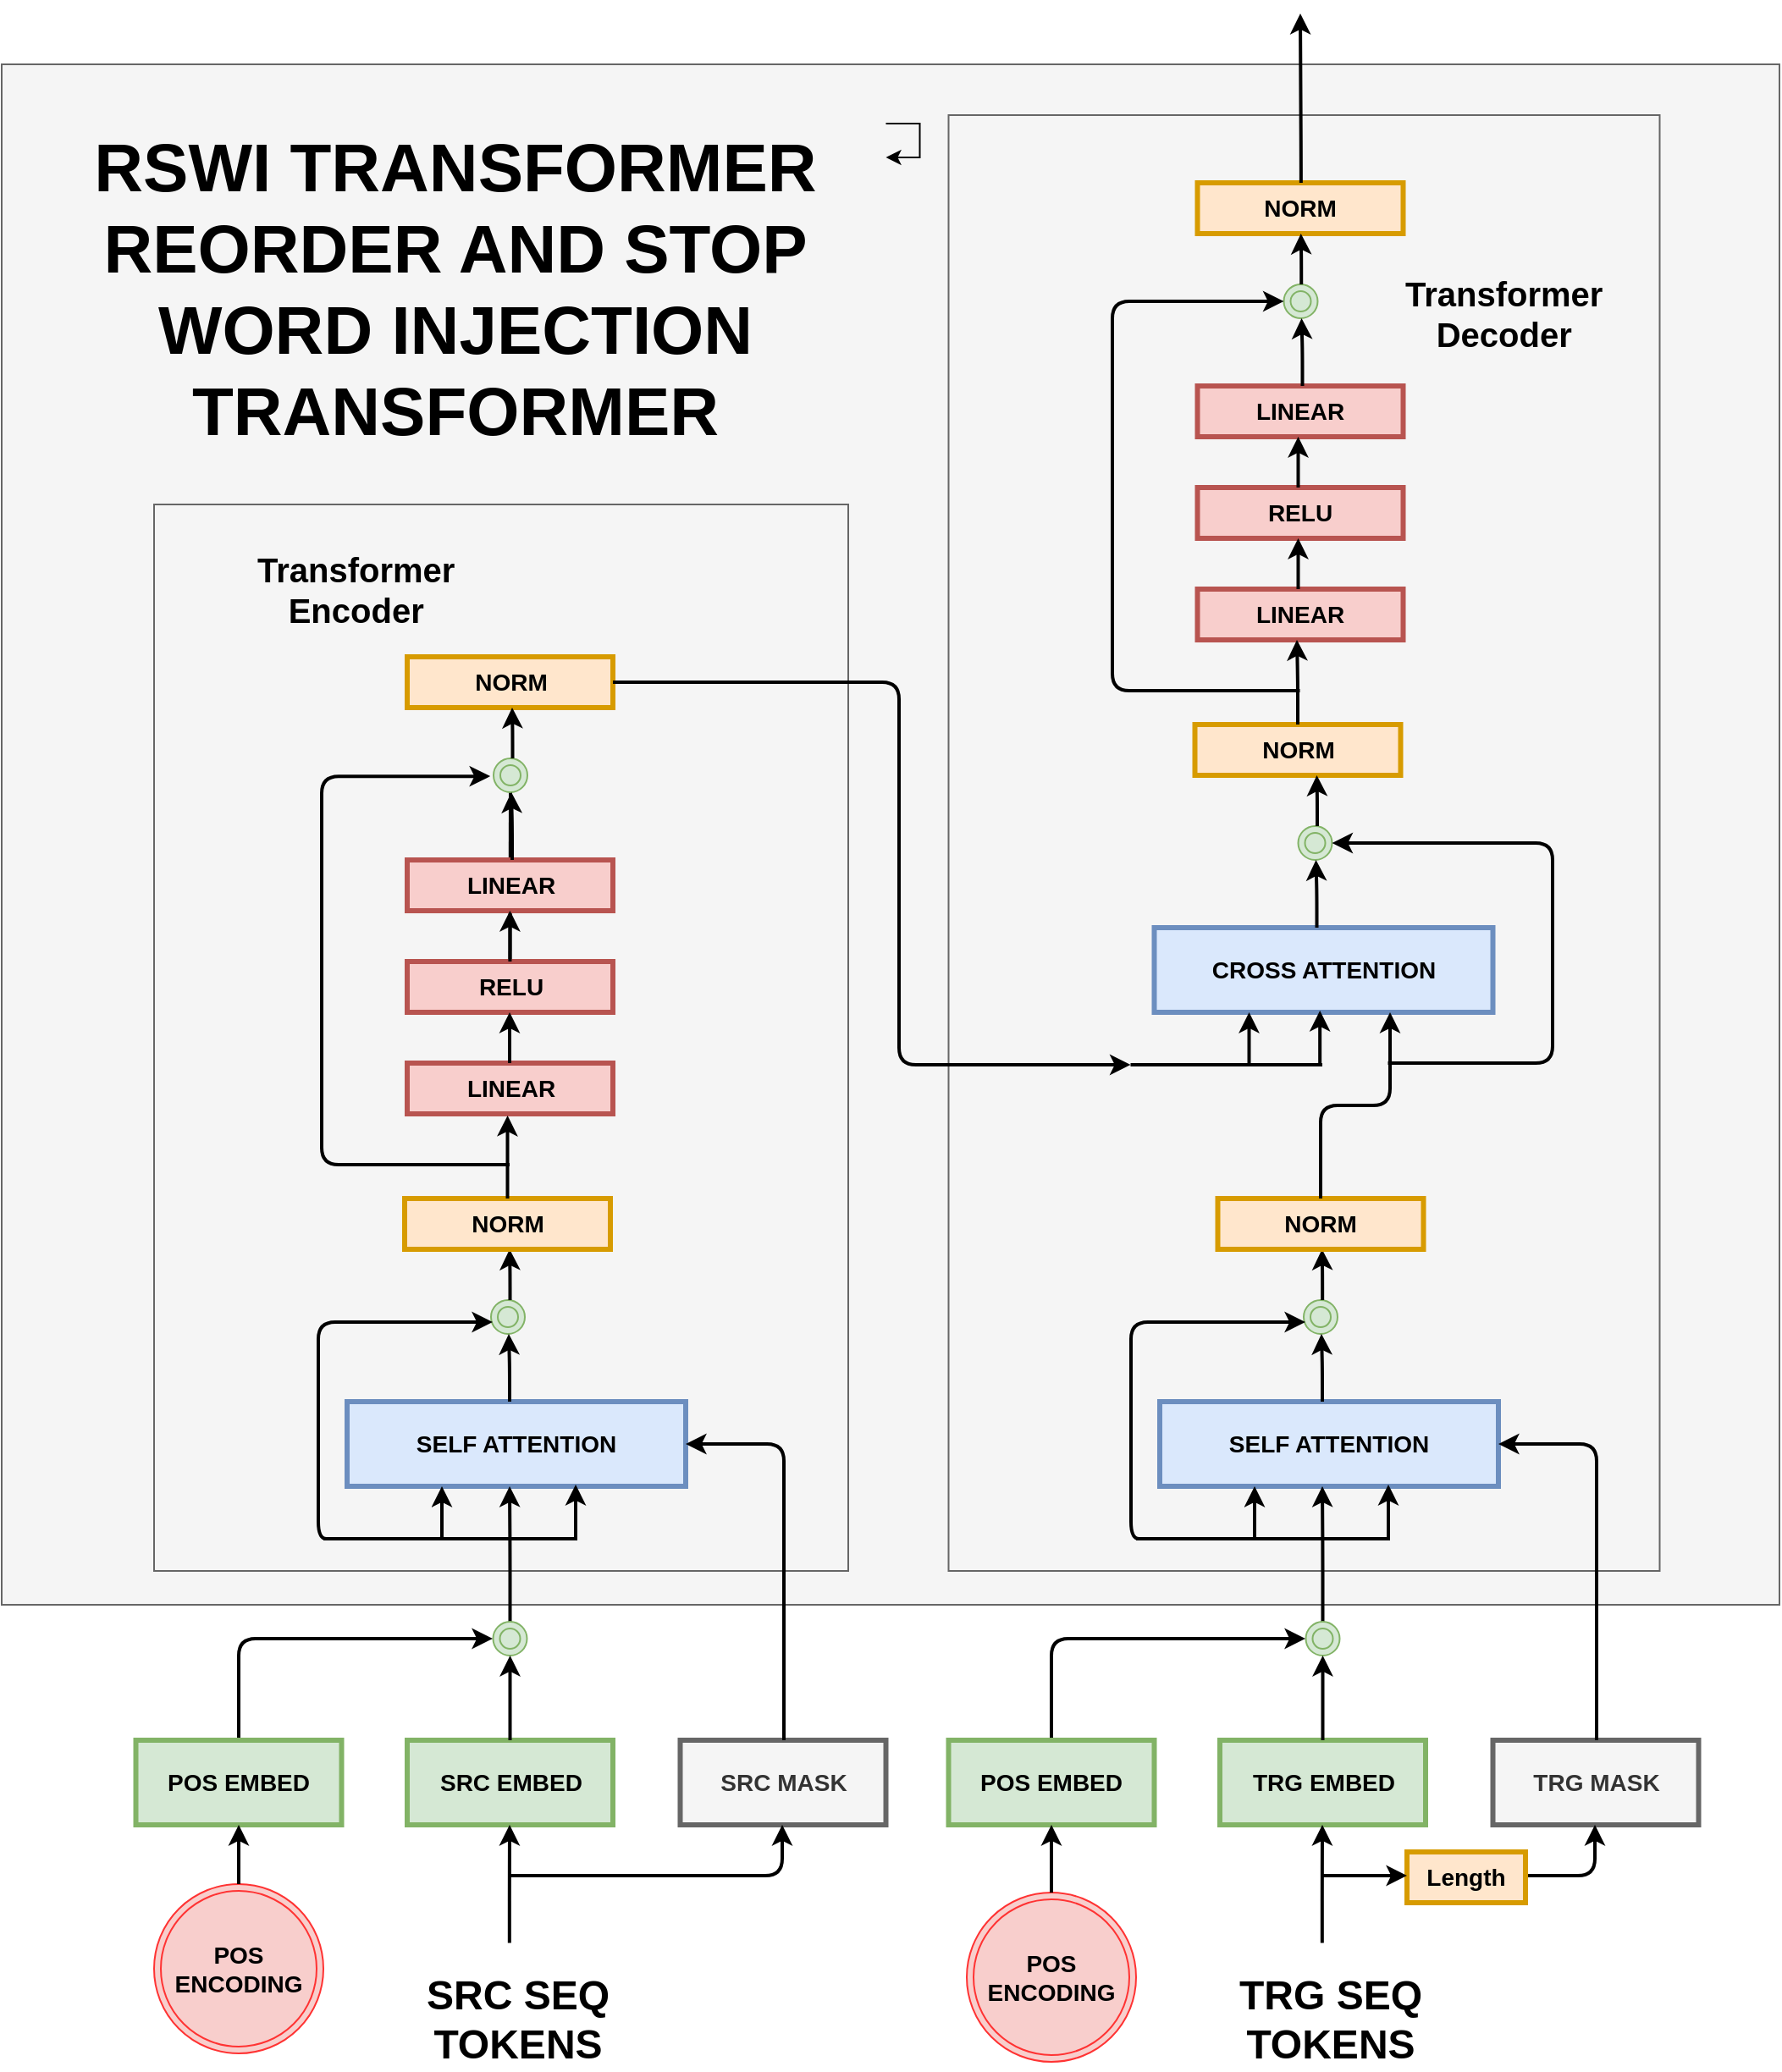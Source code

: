 <mxfile version="13.6.9" type="device"><diagram name="Page-1" id="c7558073-3199-34d8-9f00-42111426c3f3"><mxGraphModel dx="3566" dy="2595" grid="1" gridSize="10" guides="1" tooltips="1" connect="1" arrows="1" fold="1" page="1" pageScale="1" pageWidth="826" pageHeight="1169" background="#ffffff" math="0" shadow="0"><root><mxCell id="0"/><mxCell id="1" parent="0"/><mxCell id="fnHbUFEbTJJdYfk1mo75-1" value="" style="rounded=0;whiteSpace=wrap;html=1;strokeColor=#666666;fillColor=#f5f5f5;fontSize=14;fontColor=#333333;" vertex="1" parent="1"><mxGeometry x="-300" y="-20" width="1050" height="910" as="geometry"/></mxCell><mxCell id="eLVyTEBt74nQFlfoSMUA-251" value="" style="rounded=0;whiteSpace=wrap;html=1;strokeColor=#666666;fillColor=#f5f5f5;fontSize=14;fontColor=#333333;" parent="1" vertex="1"><mxGeometry x="259.25" y="10" width="420" height="860" as="geometry"/></mxCell><mxCell id="eLVyTEBt74nQFlfoSMUA-250" value="" style="rounded=0;whiteSpace=wrap;html=1;strokeColor=#666666;fillColor=#f5f5f5;fontSize=14;fontColor=#333333;" parent="1" vertex="1"><mxGeometry x="-210" y="240" width="410" height="630" as="geometry"/></mxCell><mxCell id="eLVyTEBt74nQFlfoSMUA-97" value="SRC EMBED" style="whiteSpace=wrap;align=center;verticalAlign=middle;fontStyle=1;strokeWidth=3;fontSize=14;fillColor=#d5e8d4;strokeColor=#82b366;" parent="1" vertex="1"><mxGeometry x="-60.5" y="970" width="121.5" height="50" as="geometry"/></mxCell><mxCell id="eLVyTEBt74nQFlfoSMUA-98" value="SELF ATTENTION" style="whiteSpace=wrap;align=center;verticalAlign=middle;fontStyle=1;strokeWidth=3;fillColor=#dae8fc;fontSize=14;strokeColor=#6c8ebf;" parent="1" vertex="1"><mxGeometry x="-96" y="770" width="200" height="50" as="geometry"/></mxCell><mxCell id="eLVyTEBt74nQFlfoSMUA-99" value="SRC MASK" style="whiteSpace=wrap;align=center;verticalAlign=middle;fontStyle=1;strokeWidth=3;fontSize=14;fillColor=#f5f5f5;strokeColor=#666666;fontColor=#333333;" parent="1" vertex="1"><mxGeometry x="100.75" y="970" width="121.5" height="50" as="geometry"/></mxCell><mxCell id="eLVyTEBt74nQFlfoSMUA-108" value="" style="edgeStyle=segmentEdgeStyle;endArrow=classic;html=1;strokeWidth=2;fontSize=14;entryX=1;entryY=0.5;entryDx=0;entryDy=0;" parent="1" target="eLVyTEBt74nQFlfoSMUA-98" edge="1"><mxGeometry width="50" height="50" relative="1" as="geometry"><mxPoint x="162" y="970" as="sourcePoint"/><mxPoint x="260" y="720" as="targetPoint"/><Array as="points"><mxPoint x="162" y="795"/></Array></mxGeometry></mxCell><mxCell id="eLVyTEBt74nQFlfoSMUA-109" value="" style="edgeStyle=elbowEdgeStyle;elbow=vertical;endArrow=classic;html=1;strokeWidth=2;fontSize=14;exitX=0.5;exitY=0;exitDx=0;exitDy=0;" parent="1" source="eLVyTEBt74nQFlfoSMUA-139" edge="1"><mxGeometry width="50" height="50" relative="1" as="geometry"><mxPoint x="0.25" y="900" as="sourcePoint"/><mxPoint y="820" as="targetPoint"/></mxGeometry></mxCell><mxCell id="eLVyTEBt74nQFlfoSMUA-111" value="" style="edgeStyle=elbowEdgeStyle;elbow=vertical;endArrow=classic;html=1;strokeWidth=2;fontSize=14;" parent="1" edge="1"><mxGeometry width="50" height="50" relative="1" as="geometry"><mxPoint x="-40" y="850" as="sourcePoint"/><mxPoint x="-40" y="820" as="targetPoint"/></mxGeometry></mxCell><mxCell id="eLVyTEBt74nQFlfoSMUA-112" value="" style="edgeStyle=elbowEdgeStyle;elbow=vertical;endArrow=classic;html=1;strokeWidth=2;fontSize=14;" parent="1" edge="1"><mxGeometry width="50" height="50" relative="1" as="geometry"><mxPoint x="39" y="850" as="sourcePoint"/><mxPoint x="39" y="819" as="targetPoint"/></mxGeometry></mxCell><mxCell id="eLVyTEBt74nQFlfoSMUA-115" value="" style="line;strokeWidth=2;html=1;fillColor=#FF99FF;fontSize=14;" parent="1" vertex="1"><mxGeometry x="-110" y="846" width="150" height="10" as="geometry"/></mxCell><mxCell id="eLVyTEBt74nQFlfoSMUA-117" value="" style="edgeStyle=elbowEdgeStyle;elbow=vertical;endArrow=classic;html=1;strokeWidth=2;fontSize=14;exitX=0.469;exitY=-0.343;exitDx=0;exitDy=0;exitPerimeter=0;" parent="1" source="eLVyTEBt74nQFlfoSMUA-122" edge="1"><mxGeometry width="50" height="50" relative="1" as="geometry"><mxPoint y="1070" as="sourcePoint"/><mxPoint y="1020" as="targetPoint"/><Array as="points"/></mxGeometry></mxCell><mxCell id="eLVyTEBt74nQFlfoSMUA-121" value="" style="edgeStyle=segmentEdgeStyle;endArrow=classic;html=1;strokeWidth=2;fontSize=14;" parent="1" edge="1"><mxGeometry width="50" height="50" relative="1" as="geometry"><mxPoint y="1050" as="sourcePoint"/><mxPoint x="161" y="1020" as="targetPoint"/><Array as="points"><mxPoint x="111" y="1050"/><mxPoint x="161" y="1050"/></Array></mxGeometry></mxCell><mxCell id="eLVyTEBt74nQFlfoSMUA-122" value="&lt;div style=&quot;text-align: center&quot;&gt;&lt;span style=&quot;font-size: 24px ; font-family: &amp;#34;helvetica&amp;#34; ; font-weight: 700&quot;&gt;SRC SEQ TOKENS&lt;/span&gt;&lt;/div&gt;" style="text;whiteSpace=wrap;html=1;fontSize=14;" parent="1" vertex="1"><mxGeometry x="-62" y="1100" width="132" height="30" as="geometry"/></mxCell><mxCell id="eLVyTEBt74nQFlfoSMUA-137" value="&lt;b&gt;POS&lt;br&gt;ENCODING&lt;/b&gt;" style="ellipse;shape=doubleEllipse;whiteSpace=wrap;html=1;aspect=fixed;fillColor=#f8cecc;fontSize=14;strokeColor=#FF3333;" parent="1" vertex="1"><mxGeometry x="-210" y="1055" width="100" height="100" as="geometry"/></mxCell><mxCell id="eLVyTEBt74nQFlfoSMUA-139" value="" style="ellipse;shape=doubleEllipse;whiteSpace=wrap;html=1;aspect=fixed;fillColor=#d5e8d4;fontSize=14;strokeColor=#82b366;" parent="1" vertex="1"><mxGeometry x="-9.75" y="900" width="20" height="20" as="geometry"/></mxCell><mxCell id="eLVyTEBt74nQFlfoSMUA-140" value="" style="edgeStyle=elbowEdgeStyle;elbow=vertical;endArrow=classic;html=1;strokeWidth=2;fontSize=14;exitX=0.5;exitY=0;exitDx=0;exitDy=0;" parent="1" source="eLVyTEBt74nQFlfoSMUA-97" target="eLVyTEBt74nQFlfoSMUA-139" edge="1"><mxGeometry width="50" height="50" relative="1" as="geometry"><mxPoint x="0.25" y="970" as="sourcePoint"/><mxPoint y="820" as="targetPoint"/></mxGeometry></mxCell><mxCell id="eLVyTEBt74nQFlfoSMUA-141" value="" style="edgeStyle=segmentEdgeStyle;endArrow=classic;html=1;strokeWidth=2;fontSize=14;exitX=0.5;exitY=0;exitDx=0;exitDy=0;" parent="1" source="eLVyTEBt74nQFlfoSMUA-216" edge="1"><mxGeometry width="50" height="50" relative="1" as="geometry"><mxPoint x="-180" y="920" as="sourcePoint"/><mxPoint x="-10" y="910" as="targetPoint"/><Array as="points"><mxPoint x="-160" y="910"/></Array></mxGeometry></mxCell><mxCell id="eLVyTEBt74nQFlfoSMUA-152" value="" style="ellipse;shape=doubleEllipse;whiteSpace=wrap;html=1;aspect=fixed;fillColor=#d5e8d4;fontSize=14;strokeColor=#82b366;" parent="1" vertex="1"><mxGeometry x="-11" y="710" width="20" height="20" as="geometry"/></mxCell><mxCell id="eLVyTEBt74nQFlfoSMUA-153" value="" style="edgeStyle=elbowEdgeStyle;elbow=vertical;endArrow=classic;html=1;strokeWidth=2;fontSize=14;exitX=0.5;exitY=0;exitDx=0;exitDy=0;" parent="1" edge="1"><mxGeometry width="50" height="50" relative="1" as="geometry"><mxPoint x="0.25" y="710" as="sourcePoint"/><mxPoint y="680" as="targetPoint"/></mxGeometry></mxCell><mxCell id="eLVyTEBt74nQFlfoSMUA-154" value="" style="edgeStyle=elbowEdgeStyle;elbow=vertical;endArrow=classic;html=1;strokeWidth=2;fontSize=14;" parent="1" edge="1"><mxGeometry width="50" height="50" relative="1" as="geometry"><mxPoint y="770" as="sourcePoint"/><mxPoint x="-0.5" y="730" as="targetPoint"/></mxGeometry></mxCell><mxCell id="eLVyTEBt74nQFlfoSMUA-155" value="NORM" style="whiteSpace=wrap;align=center;verticalAlign=middle;fontStyle=1;strokeWidth=3;fontSize=14;fillColor=#ffe6cc;strokeColor=#d79b00;" parent="1" vertex="1"><mxGeometry x="-62" y="650" width="121.5" height="30" as="geometry"/></mxCell><mxCell id="eLVyTEBt74nQFlfoSMUA-157" value="" style="edgeStyle=segmentEdgeStyle;endArrow=classic;html=1;strokeWidth=2;fontSize=14;exitX=0.044;exitY=0.3;exitDx=0;exitDy=0;exitPerimeter=0;" parent="1" edge="1"><mxGeometry width="50" height="50" relative="1" as="geometry"><mxPoint x="-103.4" y="851" as="sourcePoint"/><mxPoint x="-10" y="723" as="targetPoint"/><Array as="points"><mxPoint x="-113" y="723"/></Array></mxGeometry></mxCell><mxCell id="eLVyTEBt74nQFlfoSMUA-228" value="" style="edgeStyle=orthogonalEdgeStyle;curved=1;orthogonalLoop=1;jettySize=auto;html=1;endArrow=none;endFill=0;strokeWidth=2;fontSize=14;" parent="1" source="eLVyTEBt74nQFlfoSMUA-158" target="eLVyTEBt74nQFlfoSMUA-163" edge="1"><mxGeometry relative="1" as="geometry"/></mxCell><mxCell id="eLVyTEBt74nQFlfoSMUA-158" value="RELU" style="whiteSpace=wrap;align=center;verticalAlign=middle;fontStyle=1;strokeWidth=3;fontSize=14;fillColor=#f8cecc;strokeColor=#b85450;" parent="1" vertex="1"><mxGeometry x="-60.5" y="510" width="121.5" height="30" as="geometry"/></mxCell><mxCell id="eLVyTEBt74nQFlfoSMUA-159" value="LINEAR" style="whiteSpace=wrap;align=center;verticalAlign=middle;fontStyle=1;strokeWidth=3;fontSize=14;fillColor=#f8cecc;strokeColor=#b85450;" parent="1" vertex="1"><mxGeometry x="-60.5" y="450" width="121.5" height="30" as="geometry"/></mxCell><mxCell id="eLVyTEBt74nQFlfoSMUA-160" value="NORM" style="whiteSpace=wrap;align=center;verticalAlign=middle;fontStyle=1;strokeWidth=3;fontSize=14;fillColor=#ffe6cc;strokeColor=#d79b00;" parent="1" vertex="1"><mxGeometry x="-60.5" y="330" width="121.5" height="30" as="geometry"/></mxCell><mxCell id="eLVyTEBt74nQFlfoSMUA-163" value="" style="ellipse;shape=doubleEllipse;whiteSpace=wrap;html=1;aspect=fixed;fillColor=#d5e8d4;fontSize=14;strokeColor=#82b366;" parent="1" vertex="1"><mxGeometry x="-9.5" y="390" width="20" height="20" as="geometry"/></mxCell><mxCell id="eLVyTEBt74nQFlfoSMUA-164" value="" style="edgeStyle=elbowEdgeStyle;elbow=vertical;endArrow=classic;html=1;strokeWidth=2;fontSize=14;exitX=0.5;exitY=0;exitDx=0;exitDy=0;" parent="1" edge="1"><mxGeometry width="50" height="50" relative="1" as="geometry"><mxPoint x="1.75" y="390" as="sourcePoint"/><mxPoint x="1.5" y="360" as="targetPoint"/></mxGeometry></mxCell><mxCell id="eLVyTEBt74nQFlfoSMUA-165" value="" style="edgeStyle=elbowEdgeStyle;elbow=vertical;endArrow=classic;html=1;strokeWidth=2;fontSize=14;" parent="1" edge="1"><mxGeometry width="50" height="50" relative="1" as="geometry"><mxPoint x="1.5" y="450" as="sourcePoint"/><mxPoint x="1" y="410" as="targetPoint"/></mxGeometry></mxCell><mxCell id="eLVyTEBt74nQFlfoSMUA-166" value="" style="edgeStyle=segmentEdgeStyle;endArrow=classic;html=1;strokeWidth=2;fontSize=14;entryX=-0.097;entryY=0.528;entryDx=0;entryDy=0;entryPerimeter=0;" parent="1" target="eLVyTEBt74nQFlfoSMUA-163" edge="1"><mxGeometry width="50" height="50" relative="1" as="geometry"><mxPoint y="630" as="sourcePoint"/><mxPoint x="-30" y="400" as="targetPoint"/><Array as="points"><mxPoint x="-111" y="630"/><mxPoint x="-111" y="401"/></Array></mxGeometry></mxCell><mxCell id="eLVyTEBt74nQFlfoSMUA-167" value="LINEAR" style="whiteSpace=wrap;align=center;verticalAlign=middle;fontStyle=1;strokeWidth=3;fontSize=14;fillColor=#f8cecc;strokeColor=#b85450;" parent="1" vertex="1"><mxGeometry x="-60.5" y="570" width="121.5" height="30" as="geometry"/></mxCell><mxCell id="eLVyTEBt74nQFlfoSMUA-168" value="" style="edgeStyle=elbowEdgeStyle;elbow=vertical;endArrow=classic;html=1;strokeWidth=2;fontSize=14;exitX=0.5;exitY=0;exitDx=0;exitDy=0;entryX=0.488;entryY=1.032;entryDx=0;entryDy=0;entryPerimeter=0;" parent="1" source="eLVyTEBt74nQFlfoSMUA-155" target="eLVyTEBt74nQFlfoSMUA-167" edge="1"><mxGeometry width="50" height="50" relative="1" as="geometry"><mxPoint x="-1.25" y="640" as="sourcePoint"/><mxPoint x="-1.75" y="600" as="targetPoint"/><Array as="points"><mxPoint x="-2" y="610"/></Array></mxGeometry></mxCell><mxCell id="eLVyTEBt74nQFlfoSMUA-169" value="TRG EMBED" style="whiteSpace=wrap;align=center;verticalAlign=middle;fontStyle=1;strokeWidth=3;fontSize=14;fillColor=#d5e8d4;strokeColor=#82b366;" parent="1" vertex="1"><mxGeometry x="419.5" y="970" width="121.5" height="50" as="geometry"/></mxCell><mxCell id="eLVyTEBt74nQFlfoSMUA-170" value="SELF ATTENTION" style="whiteSpace=wrap;align=center;verticalAlign=middle;fontStyle=1;strokeWidth=3;fillColor=#dae8fc;fontSize=14;strokeColor=#6c8ebf;" parent="1" vertex="1"><mxGeometry x="384" y="770" width="200" height="50" as="geometry"/></mxCell><mxCell id="eLVyTEBt74nQFlfoSMUA-171" value="TRG MASK" style="whiteSpace=wrap;align=center;verticalAlign=middle;fontStyle=1;strokeWidth=3;fontSize=14;fillColor=#f5f5f5;strokeColor=#666666;fontColor=#333333;" parent="1" vertex="1"><mxGeometry x="580.75" y="970" width="121.5" height="50" as="geometry"/></mxCell><mxCell id="eLVyTEBt74nQFlfoSMUA-172" value="" style="edgeStyle=segmentEdgeStyle;endArrow=classic;html=1;strokeWidth=2;fontSize=14;entryX=1;entryY=0.5;entryDx=0;entryDy=0;" parent="1" target="eLVyTEBt74nQFlfoSMUA-170" edge="1"><mxGeometry width="50" height="50" relative="1" as="geometry"><mxPoint x="642" y="970" as="sourcePoint"/><mxPoint x="740" y="720" as="targetPoint"/><Array as="points"><mxPoint x="642" y="795"/></Array></mxGeometry></mxCell><mxCell id="eLVyTEBt74nQFlfoSMUA-173" value="" style="edgeStyle=elbowEdgeStyle;elbow=vertical;endArrow=classic;html=1;strokeWidth=2;fontSize=14;exitX=0.5;exitY=0;exitDx=0;exitDy=0;" parent="1" source="eLVyTEBt74nQFlfoSMUA-181" edge="1"><mxGeometry width="50" height="50" relative="1" as="geometry"><mxPoint x="480.25" y="900" as="sourcePoint"/><mxPoint x="480" y="820.0" as="targetPoint"/></mxGeometry></mxCell><mxCell id="eLVyTEBt74nQFlfoSMUA-174" value="" style="edgeStyle=elbowEdgeStyle;elbow=vertical;endArrow=classic;html=1;strokeWidth=2;fontSize=14;" parent="1" edge="1"><mxGeometry width="50" height="50" relative="1" as="geometry"><mxPoint x="440" y="850.0" as="sourcePoint"/><mxPoint x="440" y="820.0" as="targetPoint"/></mxGeometry></mxCell><mxCell id="eLVyTEBt74nQFlfoSMUA-175" value="" style="edgeStyle=elbowEdgeStyle;elbow=vertical;endArrow=classic;html=1;strokeWidth=2;fontSize=14;" parent="1" edge="1"><mxGeometry width="50" height="50" relative="1" as="geometry"><mxPoint x="519" y="850.0" as="sourcePoint"/><mxPoint x="519" y="819.0" as="targetPoint"/></mxGeometry></mxCell><mxCell id="eLVyTEBt74nQFlfoSMUA-176" value="" style="line;strokeWidth=2;html=1;fillColor=#FF99FF;fontSize=14;" parent="1" vertex="1"><mxGeometry x="370" y="846" width="150" height="10" as="geometry"/></mxCell><mxCell id="eLVyTEBt74nQFlfoSMUA-177" value="" style="edgeStyle=elbowEdgeStyle;elbow=vertical;endArrow=classic;html=1;strokeWidth=2;fontSize=14;exitX=0.469;exitY=-0.343;exitDx=0;exitDy=0;exitPerimeter=0;" parent="1" source="eLVyTEBt74nQFlfoSMUA-179" edge="1"><mxGeometry width="50" height="50" relative="1" as="geometry"><mxPoint x="480" y="1070" as="sourcePoint"/><mxPoint x="480" y="1020" as="targetPoint"/><Array as="points"/></mxGeometry></mxCell><mxCell id="eLVyTEBt74nQFlfoSMUA-178" value="" style="edgeStyle=segmentEdgeStyle;endArrow=classic;html=1;strokeWidth=2;fontSize=14;" parent="1" source="eLVyTEBt74nQFlfoSMUA-125" edge="1"><mxGeometry width="50" height="50" relative="1" as="geometry"><mxPoint x="480" y="1050" as="sourcePoint"/><mxPoint x="641" y="1020" as="targetPoint"/><Array as="points"><mxPoint x="591" y="1050"/><mxPoint x="641" y="1050"/></Array></mxGeometry></mxCell><mxCell id="eLVyTEBt74nQFlfoSMUA-179" value="&lt;div style=&quot;text-align: center&quot;&gt;&lt;span style=&quot;font-size: 24px ; font-family: &amp;#34;helvetica&amp;#34; ; font-weight: 700&quot;&gt;TRG SEQ TOKENS&lt;/span&gt;&lt;/div&gt;" style="text;whiteSpace=wrap;html=1;fontSize=14;" parent="1" vertex="1"><mxGeometry x="418" y="1100" width="132" height="30" as="geometry"/></mxCell><mxCell id="eLVyTEBt74nQFlfoSMUA-180" value="&lt;b&gt;POS&lt;br&gt;ENCODING&lt;/b&gt;" style="ellipse;shape=doubleEllipse;whiteSpace=wrap;html=1;aspect=fixed;fillColor=#f8cecc;fontSize=14;strokeColor=#FF3333;" parent="1" vertex="1"><mxGeometry x="270" y="1060" width="100" height="100" as="geometry"/></mxCell><mxCell id="eLVyTEBt74nQFlfoSMUA-181" value="" style="ellipse;shape=doubleEllipse;whiteSpace=wrap;html=1;aspect=fixed;fillColor=#d5e8d4;fontSize=14;strokeColor=#82b366;" parent="1" vertex="1"><mxGeometry x="470.25" y="900" width="20" height="20" as="geometry"/></mxCell><mxCell id="eLVyTEBt74nQFlfoSMUA-182" value="" style="edgeStyle=elbowEdgeStyle;elbow=vertical;endArrow=classic;html=1;strokeWidth=2;fontSize=14;exitX=0.5;exitY=0;exitDx=0;exitDy=0;" parent="1" source="eLVyTEBt74nQFlfoSMUA-169" target="eLVyTEBt74nQFlfoSMUA-181" edge="1"><mxGeometry width="50" height="50" relative="1" as="geometry"><mxPoint x="480.25" y="970" as="sourcePoint"/><mxPoint x="480" y="820" as="targetPoint"/></mxGeometry></mxCell><mxCell id="eLVyTEBt74nQFlfoSMUA-183" value="" style="edgeStyle=segmentEdgeStyle;endArrow=classic;html=1;strokeWidth=2;fontSize=14;exitX=0.5;exitY=0;exitDx=0;exitDy=0;" parent="1" source="eLVyTEBt74nQFlfoSMUA-214" edge="1"><mxGeometry width="50" height="50" relative="1" as="geometry"><mxPoint x="300" y="920" as="sourcePoint"/><mxPoint x="470" y="910.0" as="targetPoint"/><Array as="points"><mxPoint x="320" y="910"/></Array></mxGeometry></mxCell><mxCell id="eLVyTEBt74nQFlfoSMUA-184" value="" style="ellipse;shape=doubleEllipse;whiteSpace=wrap;html=1;aspect=fixed;fillColor=#d5e8d4;fontSize=14;strokeColor=#82b366;" parent="1" vertex="1"><mxGeometry x="469" y="710" width="20" height="20" as="geometry"/></mxCell><mxCell id="eLVyTEBt74nQFlfoSMUA-185" value="" style="edgeStyle=elbowEdgeStyle;elbow=vertical;endArrow=classic;html=1;strokeWidth=2;fontSize=14;exitX=0.5;exitY=0;exitDx=0;exitDy=0;" parent="1" edge="1"><mxGeometry width="50" height="50" relative="1" as="geometry"><mxPoint x="480.08" y="710.0" as="sourcePoint"/><mxPoint x="479.83" y="680.0" as="targetPoint"/></mxGeometry></mxCell><mxCell id="eLVyTEBt74nQFlfoSMUA-186" value="" style="edgeStyle=elbowEdgeStyle;elbow=vertical;endArrow=classic;html=1;strokeWidth=2;fontSize=14;" parent="1" edge="1"><mxGeometry width="50" height="50" relative="1" as="geometry"><mxPoint x="480" y="770.0" as="sourcePoint"/><mxPoint x="479.5" y="730.0" as="targetPoint"/></mxGeometry></mxCell><mxCell id="eLVyTEBt74nQFlfoSMUA-187" value="NORM" style="whiteSpace=wrap;align=center;verticalAlign=middle;fontStyle=1;strokeWidth=3;fontSize=14;fillColor=#ffe6cc;strokeColor=#d79b00;" parent="1" vertex="1"><mxGeometry x="404.75" y="370" width="121.5" height="30" as="geometry"/></mxCell><mxCell id="eLVyTEBt74nQFlfoSMUA-188" value="" style="edgeStyle=segmentEdgeStyle;endArrow=classic;html=1;strokeWidth=2;fontSize=14;exitX=0.044;exitY=0.3;exitDx=0;exitDy=0;exitPerimeter=0;" parent="1" edge="1"><mxGeometry width="50" height="50" relative="1" as="geometry"><mxPoint x="376.6" y="851" as="sourcePoint"/><mxPoint x="470" y="723" as="targetPoint"/><Array as="points"><mxPoint x="367" y="723"/></Array></mxGeometry></mxCell><mxCell id="eLVyTEBt74nQFlfoSMUA-189" value="RELU" style="whiteSpace=wrap;align=center;verticalAlign=middle;fontStyle=1;strokeWidth=3;fontSize=14;fillColor=#f8cecc;strokeColor=#b85450;" parent="1" vertex="1"><mxGeometry x="406.25" y="230" width="121.5" height="30" as="geometry"/></mxCell><mxCell id="eLVyTEBt74nQFlfoSMUA-190" value="LINEAR" style="whiteSpace=wrap;align=center;verticalAlign=middle;fontStyle=1;strokeWidth=3;fontSize=14;fillColor=#f8cecc;strokeColor=#b85450;" parent="1" vertex="1"><mxGeometry x="406.25" y="170" width="121.5" height="30" as="geometry"/></mxCell><mxCell id="eLVyTEBt74nQFlfoSMUA-191" value="NORM" style="whiteSpace=wrap;align=center;verticalAlign=middle;fontStyle=1;strokeWidth=3;fontSize=14;fillColor=#ffe6cc;strokeColor=#d79b00;" parent="1" vertex="1"><mxGeometry x="406.25" y="50" width="121.5" height="30" as="geometry"/></mxCell><mxCell id="eLVyTEBt74nQFlfoSMUA-192" value="" style="ellipse;shape=doubleEllipse;whiteSpace=wrap;html=1;aspect=fixed;fillColor=#d5e8d4;fontSize=14;strokeColor=#82b366;" parent="1" vertex="1"><mxGeometry x="457.25" y="110" width="20" height="20" as="geometry"/></mxCell><mxCell id="eLVyTEBt74nQFlfoSMUA-193" value="" style="edgeStyle=elbowEdgeStyle;elbow=vertical;endArrow=classic;html=1;strokeWidth=2;fontSize=14;exitX=0.5;exitY=0;exitDx=0;exitDy=0;" parent="1" edge="1"><mxGeometry width="50" height="50" relative="1" as="geometry"><mxPoint x="467.61" y="110.0" as="sourcePoint"/><mxPoint x="467.36" y="80.0" as="targetPoint"/><Array as="points"><mxPoint x="472" y="95"/></Array></mxGeometry></mxCell><mxCell id="eLVyTEBt74nQFlfoSMUA-194" value="" style="edgeStyle=elbowEdgeStyle;elbow=vertical;endArrow=classic;html=1;strokeWidth=2;fontSize=14;" parent="1" edge="1"><mxGeometry width="50" height="50" relative="1" as="geometry"><mxPoint x="468.25" y="170.0" as="sourcePoint"/><mxPoint x="467.75" y="130.0" as="targetPoint"/></mxGeometry></mxCell><mxCell id="eLVyTEBt74nQFlfoSMUA-195" value="" style="edgeStyle=segmentEdgeStyle;endArrow=classic;html=1;strokeWidth=2;fontSize=14;entryX=0;entryY=0.5;entryDx=0;entryDy=0;" parent="1" target="eLVyTEBt74nQFlfoSMUA-192" edge="1"><mxGeometry width="50" height="50" relative="1" as="geometry"><mxPoint x="466.75" y="350.0" as="sourcePoint"/><mxPoint x="455" y="120" as="targetPoint"/><Array as="points"><mxPoint x="356" y="350"/><mxPoint x="356" y="120"/></Array></mxGeometry></mxCell><mxCell id="eLVyTEBt74nQFlfoSMUA-196" value="LINEAR" style="whiteSpace=wrap;align=center;verticalAlign=middle;fontStyle=1;strokeWidth=3;fontSize=14;fillColor=#f8cecc;strokeColor=#b85450;" parent="1" vertex="1"><mxGeometry x="406.25" y="290" width="121.5" height="30" as="geometry"/></mxCell><mxCell id="eLVyTEBt74nQFlfoSMUA-197" value="" style="edgeStyle=elbowEdgeStyle;elbow=vertical;endArrow=classic;html=1;strokeWidth=2;fontSize=14;exitX=0.5;exitY=0;exitDx=0;exitDy=0;" parent="1" source="eLVyTEBt74nQFlfoSMUA-187" edge="1"><mxGeometry width="50" height="50" relative="1" as="geometry"><mxPoint x="465.5" y="360" as="sourcePoint"/><mxPoint x="465" y="320.0" as="targetPoint"/></mxGeometry></mxCell><mxCell id="eLVyTEBt74nQFlfoSMUA-125" value="Length" style="whiteSpace=wrap;align=center;verticalAlign=middle;fontStyle=1;strokeWidth=3;fontSize=14;fillColor=#ffe6cc;strokeColor=#d79b00;" parent="1" vertex="1"><mxGeometry x="530" y="1036" width="70" height="30" as="geometry"/></mxCell><mxCell id="eLVyTEBt74nQFlfoSMUA-198" value="" style="edgeStyle=segmentEdgeStyle;endArrow=classic;html=1;strokeWidth=2;fontSize=14;" parent="1" target="eLVyTEBt74nQFlfoSMUA-125" edge="1"><mxGeometry width="50" height="50" relative="1" as="geometry"><mxPoint x="480" y="1050" as="sourcePoint"/><mxPoint x="641" y="1020" as="targetPoint"/><Array as="points"/></mxGeometry></mxCell><mxCell id="eLVyTEBt74nQFlfoSMUA-199" value="CROSS ATTENTION" style="whiteSpace=wrap;align=center;verticalAlign=middle;fontStyle=1;strokeWidth=3;fillColor=#dae8fc;fontSize=14;strokeColor=#6c8ebf;" parent="1" vertex="1"><mxGeometry x="380.75" y="490" width="200" height="50" as="geometry"/></mxCell><mxCell id="eLVyTEBt74nQFlfoSMUA-200" value="" style="edgeStyle=elbowEdgeStyle;elbow=vertical;endArrow=classic;html=1;strokeWidth=2;fontSize=14;" parent="1" edge="1"><mxGeometry width="50" height="50" relative="1" as="geometry"><mxPoint x="436.75" y="570.0" as="sourcePoint"/><mxPoint x="436.75" y="540.0" as="targetPoint"/></mxGeometry></mxCell><mxCell id="eLVyTEBt74nQFlfoSMUA-201" value="" style="edgeStyle=elbowEdgeStyle;elbow=vertical;endArrow=classic;html=1;strokeWidth=2;fontSize=14;" parent="1" edge="1"><mxGeometry width="50" height="50" relative="1" as="geometry"><mxPoint x="478.58" y="570.0" as="sourcePoint"/><mxPoint x="478.58" y="539.0" as="targetPoint"/></mxGeometry></mxCell><mxCell id="eLVyTEBt74nQFlfoSMUA-202" value="" style="line;strokeWidth=2;html=1;fillColor=#FF99FF;fontSize=14;" parent="1" vertex="1"><mxGeometry x="366.75" y="566" width="113.25" height="10" as="geometry"/></mxCell><mxCell id="eLVyTEBt74nQFlfoSMUA-203" value="" style="ellipse;shape=doubleEllipse;whiteSpace=wrap;html=1;aspect=fixed;fillColor=#d5e8d4;fontSize=14;strokeColor=#82b366;" parent="1" vertex="1"><mxGeometry x="465.75" y="430" width="20" height="20" as="geometry"/></mxCell><mxCell id="eLVyTEBt74nQFlfoSMUA-204" value="" style="edgeStyle=elbowEdgeStyle;elbow=vertical;endArrow=classic;html=1;strokeWidth=2;fontSize=14;exitX=0.5;exitY=0;exitDx=0;exitDy=0;" parent="1" edge="1"><mxGeometry width="50" height="50" relative="1" as="geometry"><mxPoint x="477" y="430.0" as="sourcePoint"/><mxPoint x="476.75" y="400.0" as="targetPoint"/></mxGeometry></mxCell><mxCell id="eLVyTEBt74nQFlfoSMUA-205" value="" style="edgeStyle=elbowEdgeStyle;elbow=vertical;endArrow=classic;html=1;strokeWidth=2;fontSize=14;" parent="1" edge="1"><mxGeometry width="50" height="50" relative="1" as="geometry"><mxPoint x="476.75" y="490.0" as="sourcePoint"/><mxPoint x="476.25" y="450.0" as="targetPoint"/></mxGeometry></mxCell><mxCell id="eLVyTEBt74nQFlfoSMUA-206" value="" style="edgeStyle=segmentEdgeStyle;endArrow=classic;html=1;strokeWidth=2;fontSize=14;entryX=1;entryY=0.5;entryDx=0;entryDy=0;" parent="1" target="eLVyTEBt74nQFlfoSMUA-203" edge="1"><mxGeometry width="50" height="50" relative="1" as="geometry"><mxPoint x="518.75" y="570" as="sourcePoint"/><mxPoint x="485.75" y="430" as="targetPoint"/><Array as="points"><mxPoint x="616" y="570"/><mxPoint x="616" y="440"/></Array></mxGeometry></mxCell><mxCell id="eLVyTEBt74nQFlfoSMUA-209" value="NORM" style="whiteSpace=wrap;align=center;verticalAlign=middle;fontStyle=1;strokeWidth=3;fontSize=14;fillColor=#ffe6cc;strokeColor=#d79b00;" parent="1" vertex="1"><mxGeometry x="418.25" y="650" width="121.5" height="30" as="geometry"/></mxCell><mxCell id="eLVyTEBt74nQFlfoSMUA-212" value="" style="edgeStyle=elbowEdgeStyle;elbow=vertical;endArrow=classic;html=1;strokeWidth=2;fontSize=14;exitX=0.5;exitY=0;exitDx=0;exitDy=0;" parent="1" source="eLVyTEBt74nQFlfoSMUA-209" edge="1"><mxGeometry width="50" height="50" relative="1" as="geometry"><mxPoint x="510" y="640" as="sourcePoint"/><mxPoint x="520" y="540" as="targetPoint"/></mxGeometry></mxCell><mxCell id="eLVyTEBt74nQFlfoSMUA-213" value="" style="edgeStyle=elbowEdgeStyle;elbow=horizontal;endArrow=classic;html=1;strokeWidth=2;fontSize=14;entryX=0;entryY=0.5;entryDx=0;entryDy=0;entryPerimeter=0;exitX=1;exitY=0.5;exitDx=0;exitDy=0;" parent="1" source="eLVyTEBt74nQFlfoSMUA-160" target="eLVyTEBt74nQFlfoSMUA-202" edge="1"><mxGeometry width="50" height="50" relative="1" as="geometry"><mxPoint y="320" as="sourcePoint"/><mxPoint x="340" y="540" as="targetPoint"/><Array as="points"><mxPoint x="230" y="460"/><mxPoint x="200" y="440"/><mxPoint x="210" y="170"/></Array></mxGeometry></mxCell><mxCell id="eLVyTEBt74nQFlfoSMUA-214" value="POS EMBED" style="whiteSpace=wrap;align=center;verticalAlign=middle;fontStyle=1;strokeWidth=3;fontSize=14;fillColor=#d5e8d4;strokeColor=#82b366;" parent="1" vertex="1"><mxGeometry x="259.25" y="970" width="121.5" height="50" as="geometry"/></mxCell><mxCell id="eLVyTEBt74nQFlfoSMUA-215" value="" style="edgeStyle=segmentEdgeStyle;endArrow=classic;html=1;strokeWidth=2;fontSize=14;exitX=0.5;exitY=0;exitDx=0;exitDy=0;" parent="1" source="eLVyTEBt74nQFlfoSMUA-180" target="eLVyTEBt74nQFlfoSMUA-214" edge="1"><mxGeometry width="50" height="50" relative="1" as="geometry"><mxPoint x="320" y="1045" as="sourcePoint"/><mxPoint x="470" y="910.0" as="targetPoint"/><Array as="points"/></mxGeometry></mxCell><mxCell id="eLVyTEBt74nQFlfoSMUA-216" value="POS EMBED" style="whiteSpace=wrap;align=center;verticalAlign=middle;fontStyle=1;strokeWidth=3;fontSize=14;fillColor=#d5e8d4;strokeColor=#82b366;" parent="1" vertex="1"><mxGeometry x="-220.75" y="970" width="121.5" height="50" as="geometry"/></mxCell><mxCell id="eLVyTEBt74nQFlfoSMUA-217" value="" style="edgeStyle=segmentEdgeStyle;endArrow=classic;html=1;strokeWidth=2;fontSize=14;exitX=0.5;exitY=0;exitDx=0;exitDy=0;" parent="1" source="eLVyTEBt74nQFlfoSMUA-137" target="eLVyTEBt74nQFlfoSMUA-216" edge="1"><mxGeometry width="50" height="50" relative="1" as="geometry"><mxPoint x="-160" y="1036" as="sourcePoint"/><mxPoint x="-10" y="910.0" as="targetPoint"/><Array as="points"/></mxGeometry></mxCell><mxCell id="eLVyTEBt74nQFlfoSMUA-225" value="" style="edgeStyle=elbowEdgeStyle;elbow=vertical;endArrow=classic;html=1;strokeWidth=2;fontSize=14;" parent="1" edge="1"><mxGeometry width="50" height="50" relative="1" as="geometry"><mxPoint x="0.21" y="510.0" as="sourcePoint"/><mxPoint x="0.21" y="480.0" as="targetPoint"/></mxGeometry></mxCell><mxCell id="eLVyTEBt74nQFlfoSMUA-232" value="" style="edgeStyle=elbowEdgeStyle;elbow=vertical;endArrow=classic;html=1;strokeWidth=2;fontSize=14;" parent="1" edge="1"><mxGeometry width="50" height="50" relative="1" as="geometry"><mxPoint x="3.553e-14" y="570.0" as="sourcePoint"/><mxPoint x="3.553e-14" y="540.0" as="targetPoint"/></mxGeometry></mxCell><mxCell id="eLVyTEBt74nQFlfoSMUA-233" value="" style="edgeStyle=elbowEdgeStyle;elbow=vertical;endArrow=classic;html=1;strokeWidth=2;fontSize=14;" parent="1" edge="1"><mxGeometry width="50" height="50" relative="1" as="geometry"><mxPoint x="465.75" y="290.0" as="sourcePoint"/><mxPoint x="465.75" y="260.0" as="targetPoint"/></mxGeometry></mxCell><mxCell id="eLVyTEBt74nQFlfoSMUA-238" value="" style="edgeStyle=elbowEdgeStyle;elbow=vertical;endArrow=classic;html=1;strokeWidth=2;fontSize=14;" parent="1" edge="1"><mxGeometry width="50" height="50" relative="1" as="geometry"><mxPoint x="465.75" y="230.0" as="sourcePoint"/><mxPoint x="465.75" y="200.0" as="targetPoint"/></mxGeometry></mxCell><mxCell id="eLVyTEBt74nQFlfoSMUA-240" value="" style="edgeStyle=elbowEdgeStyle;elbow=vertical;endArrow=classic;html=1;strokeWidth=2;fontSize=14;exitX=0.5;exitY=0;exitDx=0;exitDy=0;" parent="1" edge="1"><mxGeometry width="50" height="50" relative="1" as="geometry"><mxPoint x="467.43" y="50.0" as="sourcePoint"/><mxPoint x="467" y="-50" as="targetPoint"/><Array as="points"><mxPoint x="471.82" y="35"/></Array></mxGeometry></mxCell><mxCell id="eLVyTEBt74nQFlfoSMUA-252" value="&lt;div style=&quot;text-align: center&quot;&gt;&lt;span style=&quot;font-family: &amp;#34;helvetica&amp;#34; ; font-size: 20px ; font-weight: 700&quot;&gt;Transformer&lt;/span&gt;&lt;/div&gt;&lt;span style=&quot;color: rgb(0 , 0 , 0) ; font-family: &amp;#34;helvetica&amp;#34; ; font-size: 20px ; font-style: normal ; font-weight: 700 ; letter-spacing: normal ; text-indent: 0px ; text-transform: none ; word-spacing: 0px ; background-color: rgb(248 , 249 , 250) ; display: inline ; float: none&quot;&gt;&lt;div style=&quot;text-align: center&quot;&gt;Encoder&lt;/div&gt;&lt;/span&gt;" style="text;whiteSpace=wrap;html=1;fontSize=14;" parent="1" vertex="1"><mxGeometry x="-151" y="260" width="140" height="30" as="geometry"/></mxCell><mxCell id="eLVyTEBt74nQFlfoSMUA-253" value="&lt;div style=&quot;text-align: center&quot;&gt;&lt;span style=&quot;font-family: &amp;#34;helvetica&amp;#34; ; font-size: 20px ; font-weight: 700&quot;&gt;Transformer&lt;/span&gt;&lt;/div&gt;&lt;span style=&quot;color: rgb(0 , 0 , 0) ; font-family: &amp;#34;helvetica&amp;#34; ; font-size: 20px ; font-style: normal ; font-weight: 700 ; letter-spacing: normal ; text-indent: 0px ; text-transform: none ; word-spacing: 0px ; background-color: rgb(248 , 249 , 250) ; display: inline ; float: none&quot;&gt;&lt;div style=&quot;text-align: center&quot;&gt;Decoder&lt;/div&gt;&lt;/span&gt;" style="text;whiteSpace=wrap;html=1;fontSize=14;" parent="1" vertex="1"><mxGeometry x="527" y="97" width="140" height="30" as="geometry"/></mxCell><mxCell id="fnHbUFEbTJJdYfk1mo75-2" value="&lt;div style=&quot;text-align: center&quot;&gt;&lt;font face=&quot;helvetica&quot; size=&quot;1&quot;&gt;&lt;b style=&quot;font-size: 40px&quot;&gt;RSWI TRANSFORMER&lt;/b&gt;&lt;/font&gt;&lt;/div&gt;&lt;div style=&quot;text-align: center&quot;&gt;&lt;b style=&quot;font-family: &amp;#34;helvetica&amp;#34; ; font-size: 40px&quot;&gt;REORDER AND STOP WORD INJECTION TRANSFORMER&lt;/b&gt;&lt;/div&gt;" style="text;whiteSpace=wrap;html=1;fontSize=14;" vertex="1" parent="1"><mxGeometry x="-287.75" y="10" width="510" height="30" as="geometry"/></mxCell><mxCell id="fnHbUFEbTJJdYfk1mo75-3" style="edgeStyle=orthogonalEdgeStyle;rounded=0;orthogonalLoop=1;jettySize=auto;html=1;" edge="1" parent="1" source="fnHbUFEbTJJdYfk1mo75-2" target="fnHbUFEbTJJdYfk1mo75-2"><mxGeometry relative="1" as="geometry"/></mxCell></root></mxGraphModel></diagram></mxfile>